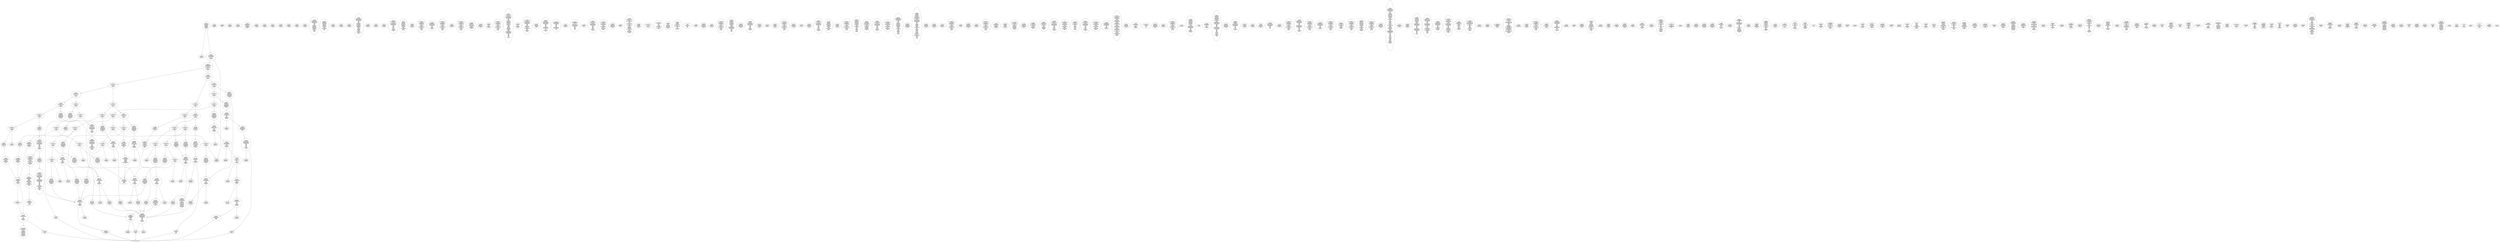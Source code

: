 /* Generated by GvGen v.1.0 (https://www.github.com/stricaud/gvgen) */

digraph G {
compound=true;
   node1 [label="[anywhere]"];
   node2 [label="# 0x0
PUSHX Data
PUSHX Data
MSTORE
CALLVALUE
ISZERO
PUSHX Data
JUMPI
"];
   node3 [label="# 0xc
PUSHX Data
REVERT
"];
   node4 [label="# 0x10
JUMPDEST
PUSHX LogicData
CALLDATASIZE
LT
PUSHX Data
JUMPI
"];
   node5 [label="# 0x1a
PUSHX Data
CALLDATALOAD
PUSHX BitData
SHR
PUSHX LogicData
GT
PUSHX Data
JUMPI
"];
   node6 [label="# 0x2b
PUSHX LogicData
GT
PUSHX Data
JUMPI
"];
   node7 [label="# 0x36
PUSHX LogicData
GT
PUSHX Data
JUMPI
"];
   node8 [label="# 0x41
PUSHX LogicData
EQ
PUSHX Data
JUMPI
"];
   node9 [label="# 0x4c
PUSHX LogicData
EQ
PUSHX Data
JUMPI
"];
   node10 [label="# 0x57
PUSHX LogicData
EQ
PUSHX Data
JUMPI
"];
   node11 [label="# 0x62
PUSHX LogicData
EQ
PUSHX Data
JUMPI
"];
   node12 [label="# 0x6d
PUSHX Data
REVERT
"];
   node13 [label="# 0x71
JUMPDEST
PUSHX LogicData
EQ
PUSHX Data
JUMPI
"];
   node14 [label="# 0x7d
PUSHX LogicData
EQ
PUSHX Data
JUMPI
"];
   node15 [label="# 0x88
PUSHX LogicData
EQ
PUSHX Data
JUMPI
"];
   node16 [label="# 0x93
PUSHX Data
REVERT
"];
   node17 [label="# 0x97
JUMPDEST
PUSHX LogicData
GT
PUSHX Data
JUMPI
"];
   node18 [label="# 0xa3
PUSHX LogicData
EQ
PUSHX Data
JUMPI
"];
   node19 [label="# 0xae
PUSHX LogicData
EQ
PUSHX Data
JUMPI
"];
   node20 [label="# 0xb9
PUSHX LogicData
EQ
PUSHX Data
JUMPI
"];
   node21 [label="# 0xc4
PUSHX LogicData
EQ
PUSHX Data
JUMPI
"];
   node22 [label="# 0xcf
PUSHX Data
REVERT
"];
   node23 [label="# 0xd3
JUMPDEST
PUSHX LogicData
EQ
PUSHX Data
JUMPI
"];
   node24 [label="# 0xdf
PUSHX LogicData
EQ
PUSHX Data
JUMPI
"];
   node25 [label="# 0xea
PUSHX LogicData
EQ
PUSHX Data
JUMPI
"];
   node26 [label="# 0xf5
PUSHX Data
REVERT
"];
   node27 [label="# 0xf9
JUMPDEST
PUSHX LogicData
GT
PUSHX Data
JUMPI
"];
   node28 [label="# 0x105
PUSHX LogicData
GT
PUSHX Data
JUMPI
"];
   node29 [label="# 0x110
PUSHX LogicData
EQ
PUSHX Data
JUMPI
"];
   node30 [label="# 0x11b
PUSHX LogicData
EQ
PUSHX Data
JUMPI
"];
   node31 [label="# 0x126
PUSHX LogicData
EQ
PUSHX Data
JUMPI
"];
   node32 [label="# 0x131
PUSHX LogicData
EQ
PUSHX Data
JUMPI
"];
   node33 [label="# 0x13c
PUSHX Data
REVERT
"];
   node34 [label="# 0x140
JUMPDEST
PUSHX LogicData
EQ
PUSHX Data
JUMPI
"];
   node35 [label="# 0x14c
PUSHX LogicData
EQ
PUSHX Data
JUMPI
"];
   node36 [label="# 0x157
PUSHX LogicData
EQ
PUSHX Data
JUMPI
"];
   node37 [label="# 0x162
PUSHX Data
REVERT
"];
   node38 [label="# 0x166
JUMPDEST
PUSHX LogicData
EQ
PUSHX Data
JUMPI
"];
   node39 [label="# 0x170
PUSHX LogicData
EQ
PUSHX Data
JUMPI
"];
   node40 [label="# 0x17b
PUSHX LogicData
EQ
PUSHX Data
JUMPI
"];
   node41 [label="# 0x186
PUSHX LogicData
EQ
PUSHX Data
JUMPI
"];
   node42 [label="# 0x191
PUSHX LogicData
EQ
PUSHX Data
JUMPI
"];
   node43 [label="# 0x19c
PUSHX LogicData
EQ
PUSHX Data
JUMPI
"];
   node44 [label="# 0x1a7
JUMPDEST
PUSHX Data
REVERT
"];
   node45 [label="# 0x1ac
JUMPDEST
PUSHX Data
PUSHX Data
CALLDATASIZE
PUSHX Data
PUSHX Data
JUMP
"];
   node46 [label="# 0x1ba
JUMPDEST
PUSHX Data
JUMP
"];
   node47 [label="# 0x1bf
JUMPDEST
STOP
"];
   node48 [label="# 0x1c1
JUMPDEST
PUSHX Data
PUSHX Data
CALLDATASIZE
PUSHX Data
PUSHX Data
JUMP
"];
   node49 [label="# 0x1cf
JUMPDEST
PUSHX Data
JUMP
"];
   node50 [label="# 0x1d4
JUMPDEST
PUSHX MemData
MLOAD
ISZERO
ISZERO
MSTORE
PUSHX ArithData
ADD
"];
   node51 [label="# 0x1e0
JUMPDEST
PUSHX MemData
MLOAD
SUB
RETURN
"];
   node52 [label="# 0x1e9
JUMPDEST
PUSHX Data
PUSHX Data
CALLDATASIZE
PUSHX Data
PUSHX Data
JUMP
"];
   node53 [label="# 0x1f7
JUMPDEST
PUSHX Data
JUMP
"];
   node54 [label="# 0x1fc
JUMPDEST
PUSHX Data
PUSHX Data
JUMP
"];
   node55 [label="# 0x204
JUMPDEST
PUSHX MemData
MLOAD
PUSHX Data
PUSHX Data
JUMP
"];
   node56 [label="# 0x211
JUMPDEST
PUSHX Data
PUSHX Data
CALLDATASIZE
PUSHX Data
PUSHX Data
JUMP
"];
   node57 [label="# 0x21f
JUMPDEST
PUSHX Data
JUMP
"];
   node58 [label="# 0x224
JUMPDEST
PUSHX MemData
MLOAD
PUSHX ArithData
PUSHX BitData
PUSHX BitData
SHL
SUB
AND
MSTORE
PUSHX ArithData
ADD
PUSHX Data
JUMP
"];
   node59 [label="# 0x23c
JUMPDEST
PUSHX Data
PUSHX Data
CALLDATASIZE
PUSHX Data
PUSHX Data
JUMP
"];
   node60 [label="# 0x24a
JUMPDEST
PUSHX Data
JUMP
"];
   node61 [label="# 0x24f
JUMPDEST
PUSHX Data
PUSHX Data
JUMP
"];
   node62 [label="# 0x257
JUMPDEST
PUSHX MemData
MLOAD
MSTORE
PUSHX ArithData
ADD
PUSHX Data
JUMP
"];
   node63 [label="# 0x265
JUMPDEST
PUSHX Data
PUSHX Data
CALLDATASIZE
PUSHX Data
PUSHX Data
JUMP
"];
   node64 [label="# 0x273
JUMPDEST
PUSHX Data
JUMP
"];
   node65 [label="# 0x278
JUMPDEST
PUSHX Data
PUSHX Data
CALLDATASIZE
PUSHX Data
PUSHX Data
JUMP
"];
   node66 [label="# 0x286
JUMPDEST
PUSHX Data
JUMP
"];
   node67 [label="# 0x28b
JUMPDEST
PUSHX Data
PUSHX Data
JUMP
"];
   node68 [label="# 0x2b2
JUMPDEST
PUSHX Data
PUSHX Data
CALLDATASIZE
PUSHX Data
PUSHX Data
JUMP
"];
   node69 [label="# 0x2c0
JUMPDEST
PUSHX Data
JUMP
"];
   node70 [label="# 0x2c5
JUMPDEST
PUSHX Data
PUSHX Data
CALLDATASIZE
PUSHX Data
PUSHX Data
JUMP
"];
   node71 [label="# 0x2d3
JUMPDEST
PUSHX Data
JUMP
"];
   node72 [label="# 0x2d8
JUMPDEST
PUSHX Data
PUSHX Data
CALLDATASIZE
PUSHX Data
PUSHX Data
JUMP
"];
   node73 [label="# 0x2e6
JUMPDEST
PUSHX Data
JUMP
"];
   node74 [label="# 0x2eb
JUMPDEST
PUSHX Data
PUSHX Data
CALLDATASIZE
PUSHX Data
PUSHX Data
JUMP
"];
   node75 [label="# 0x2f9
JUMPDEST
PUSHX ArithData
PUSHX BitData
PUSHX BitData
SHL
SUB
AND
PUSHX Data
MSTORE
PUSHX Data
PUSHX Data
MSTORE
PUSHX Data
SHA3
SLOAD
JUMP
"];
   node76 [label="# 0x314
JUMPDEST
PUSHX Data
PUSHX Data
JUMP
"];
   node77 [label="# 0x31c
JUMPDEST
PUSHX Data
PUSHX Data
JUMP
"];
   node78 [label="# 0x324
JUMPDEST
PUSHX Data
PUSHX Data
CALLDATASIZE
PUSHX Data
PUSHX Data
JUMP
"];
   node79 [label="# 0x332
JUMPDEST
PUSHX Data
PUSHX Data
MSTORE
PUSHX Data
MSTORE
PUSHX Data
SHA3
SLOAD
PUSHX BitData
AND
JUMP
"];
   node80 [label="# 0x347
JUMPDEST
PUSHX StorData
SLOAD
PUSHX ArithData
PUSHX BitData
PUSHX BitData
SHL
SUB
AND
PUSHX Data
JUMP
"];
   node81 [label="# 0x358
JUMPDEST
PUSHX Data
PUSHX Data
JUMP
"];
   node82 [label="# 0x360
JUMPDEST
PUSHX Data
PUSHX Data
CALLDATASIZE
PUSHX Data
PUSHX Data
JUMP
"];
   node83 [label="# 0x36e
JUMPDEST
PUSHX Data
JUMP
"];
   node84 [label="# 0x373
JUMPDEST
PUSHX Data
PUSHX Data
CALLDATASIZE
PUSHX Data
PUSHX Data
JUMP
"];
   node85 [label="# 0x381
JUMPDEST
PUSHX Data
JUMP
"];
   node86 [label="# 0x386
JUMPDEST
PUSHX StorData
SLOAD
PUSHX Data
PUSHX BitData
AND
JUMP
"];
   node87 [label="# 0x393
JUMPDEST
PUSHX Data
PUSHX Data
CALLDATASIZE
PUSHX Data
PUSHX Data
JUMP
"];
   node88 [label="# 0x3a1
JUMPDEST
PUSHX Data
JUMP
"];
   node89 [label="# 0x3a6
JUMPDEST
PUSHX Data
PUSHX Data
CALLDATASIZE
PUSHX Data
PUSHX Data
JUMP
"];
   node90 [label="# 0x3b4
JUMPDEST
PUSHX ArithData
PUSHX BitData
PUSHX BitData
SHL
SUB
AND
PUSHX Data
MSTORE
PUSHX Data
PUSHX Data
MSTORE
PUSHX Data
SHA3
AND
MSTORE
MSTORE
SHA3
SLOAD
PUSHX BitData
AND
JUMP
"];
   node91 [label="# 0x3e2
JUMPDEST
PUSHX Data
PUSHX Data
CALLDATASIZE
PUSHX Data
PUSHX Data
JUMP
"];
   node92 [label="# 0x3f0
JUMPDEST
PUSHX Data
JUMP
"];
   node93 [label="# 0x3f5
JUMPDEST
PUSHX Data
PUSHX Data
CALLDATASIZE
PUSHX Data
PUSHX Data
JUMP
"];
   node94 [label="# 0x403
JUMPDEST
PUSHX Data
JUMP
"];
   node95 [label="# 0x408
JUMPDEST
PUSHX Data
PUSHX Data
CALLDATASIZE
PUSHX Data
PUSHX Data
JUMP
"];
   node96 [label="# 0x416
JUMPDEST
PUSHX Data
JUMP
"];
   node97 [label="# 0x41b
JUMPDEST
PUSHX StorData
SLOAD
PUSHX ArithData
PUSHX BitData
PUSHX BitData
SHL
SUB
AND
CALLER
EQ
ISZERO
PUSHX Data
JUMPI
"];
   node98 [label="# 0x431
CALLER
PUSHX Data
MSTORE
PUSHX Data
PUSHX Data
MSTORE
PUSHX Data
SHA3
SLOAD
PUSHX BitData
AND
ISZERO
"];
   node99 [label="# 0x446
JUMPDEST
ISZERO
PUSHX Data
JUMPI
"];
   node100 [label="# 0x44c
PUSHX MemData
MLOAD
PUSHX BitData
PUSHX BitData
SHL
MSTORE
PUSHX ArithData
ADD
PUSHX MemData
MLOAD
SUB
REVERT
"];
   node101 [label="# 0x464
JUMPDEST
PUSHX ArithData
PUSHX BitData
PUSHX BitData
SHL
SUB
AND
PUSHX Data
JUMPI
"];
   node102 [label="# 0x473
PUSHX MemData
MLOAD
PUSHX BitData
PUSHX BitData
SHL
MSTORE
PUSHX ArithData
ADD
PUSHX MemData
MLOAD
SUB
REVERT
"];
   node103 [label="# 0x48a
JUMPDEST
PUSHX Data
JUMPI
"];
   node104 [label="# 0x490
PUSHX MemData
MLOAD
PUSHX BitData
PUSHX BitData
SHL
MSTORE
PUSHX ArithData
ADD
PUSHX MemData
MLOAD
SUB
REVERT
"];
   node105 [label="# 0x4a8
JUMPDEST
PUSHX Data
PUSHX Data
PUSHX StorData
SLOAD
PUSHX Data
PUSHX Data
JUMP
"];
   node106 [label="# 0x4d9
JUMPDEST
PUSHX Data
PUSHX Data
JUMP
"];
   node107 [label="# 0x4e3
JUMPDEST
GT
ISZERO
PUSHX Data
JUMPI
"];
   node108 [label="# 0x4ea
PUSHX MemData
MLOAD
PUSHX BitData
PUSHX BitData
SHL
MSTORE
PUSHX ArithData
ADD
PUSHX MemData
MLOAD
SUB
REVERT
"];
   node109 [label="# 0x502
JUMPDEST
PUSHX StorData
SLOAD
PUSHX ArithData
PUSHX BitData
PUSHX BitData
SHL
SUB
AND
PUSHX Data
MSTORE
PUSHX Data
PUSHX Data
MSTORE
PUSHX Data
SHA3
SLOAD
ADD
SSTORE
MSTORE
PUSHX Data
MSTORE
SHA3
SLOAD
PUSHX ArithData
PUSHX BitData
PUSHX BitData
SHL
SUB
NOT
AND
OR
SSTORE
"];
   node110 [label="# 0x545
JUMPDEST
LT
ISZERO
PUSHX Data
JUMPI
"];
   node111 [label="# 0x54e
PUSHX MemData
MLOAD
PUSHX ArithData
PUSHX BitData
PUSHX BitData
SHL
SUB
AND
PUSHX Data
PUSHX Data
LOGX
PUSHX ArithData
ADD
ADD
PUSHX Data
JUMP
"];
   node112 [label="# 0x591
JUMPDEST
PUSHX Data
SSTORE
JUMP
"];
   node113 [label="# 0x59a
JUMPDEST
PUSHX Data
PUSHX ArithData
PUSHX BitData
PUSHX BitData
SHL
SUB
NOT
AND
PUSHX BitData
PUSHX BitData
SHL
EQ
PUSHX Data
JUMPI
"];
   node114 [label="# 0x5b6
PUSHX ArithData
PUSHX BitData
PUSHX BitData
SHL
SUB
NOT
AND
PUSHX BitData
PUSHX BitData
SHL
EQ
"];
   node115 [label="# 0x5cb
JUMPDEST
PUSHX Data
JUMPI
"];
   node116 [label="# 0x5d1
PUSHX BitData
PUSHX BitData
SHL
PUSHX ArithData
PUSHX BitData
PUSHX BitData
SHL
SUB
NOT
AND
EQ
"];
   node117 [label="# 0x5e6
JUMPDEST
JUMP
"];
   node118 [label="# 0x5ec
JUMPDEST
PUSHX StorData
SLOAD
PUSHX ArithData
PUSHX BitData
PUSHX BitData
SHL
SUB
AND
CALLER
EQ
PUSHX Data
JUMPI
"];
   node119 [label="# 0x5ff
PUSHX MemData
MLOAD
PUSHX BitData
PUSHX BitData
SHL
MSTORE
PUSHX ArithData
ADD
PUSHX Data
PUSHX Data
JUMP
"];
   node120 [label="# 0x616
JUMPDEST
PUSHX MemData
MLOAD
SUB
REVERT
"];
   node121 [label="# 0x61f
JUMPDEST
PUSHX Data
PUSHX Data
PUSHX Data
JUMP
"];
   node122 [label="# 0x62b
JUMPDEST
JUMP
"];
   node123 [label="# 0x630
JUMPDEST
PUSHX StorData
SLOAD
PUSHX Data
PUSHX Data
JUMP
"];
   node124 [label="# 0x63d
JUMPDEST
PUSHX ArithData
ADD
PUSHX ArithData
DIV
MUL
PUSHX ArithData
ADD
PUSHX MemData
MLOAD
ADD
PUSHX Data
MSTORE
MSTORE
PUSHX ArithData
ADD
SLOAD
PUSHX Data
PUSHX Data
JUMP
"];
   node125 [label="# 0x669
JUMPDEST
ISZERO
PUSHX Data
JUMPI
"];
   node126 [label="# 0x670
PUSHX LogicData
LT
PUSHX Data
JUMPI
"];
   node127 [label="# 0x678
PUSHX ArithData
SLOAD
DIV
MUL
MSTORE
PUSHX ArithData
ADD
PUSHX Data
JUMP
"];
   node128 [label="# 0x68b
JUMPDEST
ADD
PUSHX Data
MSTORE
PUSHX Data
PUSHX Data
SHA3
"];
   node129 [label="# 0x699
JUMPDEST
SLOAD
MSTORE
PUSHX ArithData
ADD
PUSHX ArithData
ADD
GT
PUSHX Data
JUMPI
"];
   node130 [label="# 0x6ad
SUB
PUSHX BitData
AND
ADD
"];
   node131 [label="# 0x6b6
JUMPDEST
JUMP
"];
   node132 [label="# 0x6be
JUMPDEST
PUSHX Data
PUSHX Data
PUSHX Data
JUMP
"];
   node133 [label="# 0x6c9
JUMPDEST
PUSHX Data
JUMPI
"];
   node134 [label="# 0x6ce
PUSHX MemData
MLOAD
PUSHX BitData
PUSHX BitData
SHL
MSTORE
PUSHX ArithData
ADD
PUSHX MemData
MLOAD
SUB
REVERT
"];
   node135 [label="# 0x6e6
JUMPDEST
PUSHX Data
MSTORE
PUSHX Data
PUSHX Data
MSTORE
PUSHX Data
SHA3
SLOAD
PUSHX ArithData
PUSHX BitData
PUSHX BitData
SHL
SUB
AND
JUMP
"];
   node136 [label="# 0x702
JUMPDEST
PUSHX Data
PUSHX Data
PUSHX Data
JUMP
"];
   node137 [label="# 0x70d
JUMPDEST
CALLER
PUSHX ArithData
PUSHX BitData
PUSHX BitData
SHL
SUB
AND
EQ
ISZERO
PUSHX Data
JUMPI
"];
   node138 [label="# 0x723
PUSHX Data
CALLER
PUSHX Data
JUMP
"];
   node139 [label="# 0x72d
JUMPDEST
ISZERO
"];
   node140 [label="# 0x72f
JUMPDEST
ISZERO
PUSHX Data
JUMPI
"];
   node141 [label="# 0x735
PUSHX MemData
MLOAD
PUSHX BitData
PUSHX BitData
SHL
MSTORE
PUSHX ArithData
ADD
PUSHX MemData
MLOAD
SUB
REVERT
"];
   node142 [label="# 0x74d
JUMPDEST
PUSHX Data
PUSHX Data
JUMP
"];
   node143 [label="# 0x758
JUMPDEST
PUSHX Data
PUSHX Data
PUSHX StorData
SLOAD
PUSHX Data
PUSHX Data
JUMP
"];
   node144 [label="# 0x769
JUMPDEST
JUMP
"];
   node145 [label="# 0x76e
JUMPDEST
PUSHX Data
PUSHX Data
JUMP
"];
   node146 [label="# 0x779
JUMPDEST
PUSHX StorData
SLOAD
PUSHX ArithData
PUSHX BitData
PUSHX BitData
SHL
SUB
AND
CALLER
EQ
ISZERO
PUSHX Data
JUMPI
"];
   node147 [label="# 0x78f
CALLER
PUSHX Data
MSTORE
PUSHX Data
PUSHX Data
MSTORE
PUSHX Data
SHA3
SLOAD
PUSHX BitData
AND
ISZERO
"];
   node148 [label="# 0x7a4
JUMPDEST
ISZERO
PUSHX Data
JUMPI
"];
   node149 [label="# 0x7aa
PUSHX MemData
MLOAD
PUSHX BitData
PUSHX BitData
SHL
MSTORE
PUSHX ArithData
ADD
PUSHX MemData
MLOAD
SUB
REVERT
"];
   node150 [label="# 0x7c2
JUMPDEST
PUSHX Data
MSTORE
PUSHX Data
PUSHX Data
MSTORE
PUSHX Data
SHA3
SLOAD
PUSHX BitData
NOT
AND
ISZERO
ISZERO
OR
SSTORE
JUMP
"];
   node151 [label="# 0x7e2
JUMPDEST
PUSHX Data
PUSHX MemData
MLOAD
PUSHX ArithData
ADD
PUSHX Data
MSTORE
PUSHX Data
MSTORE
PUSHX Data
JUMP
"];
   node152 [label="# 0x7fd
JUMPDEST
PUSHX StorData
SLOAD
PUSHX ArithData
PUSHX BitData
PUSHX BitData
SHL
SUB
AND
CALLER
EQ
PUSHX Data
JUMPI
"];
   node153 [label="# 0x810
PUSHX MemData
MLOAD
PUSHX BitData
PUSHX BitData
SHL
MSTORE
PUSHX ArithData
ADD
PUSHX Data
PUSHX Data
JUMP
"];
   node154 [label="# 0x827
JUMPDEST
PUSHX ArithData
PUSHX BitData
PUSHX BitData
SHL
SUB
AND
PUSHX Data
MSTORE
PUSHX Data
PUSHX Data
MSTORE
PUSHX Data
SHA3
SLOAD
PUSHX BitData
NOT
AND
ISZERO
ISZERO
OR
SSTORE
JUMP
"];
   node155 [label="# 0x852
JUMPDEST
PUSHX Data
PUSHX Data
PUSHX Data
JUMP
"];
   node156 [label="# 0x85d
JUMPDEST
PUSHX StorData
SLOAD
PUSHX ArithData
PUSHX BitData
PUSHX BitData
SHL
SUB
AND
CALLER
EQ
PUSHX Data
JUMPI
"];
   node157 [label="# 0x870
PUSHX MemData
MLOAD
PUSHX BitData
PUSHX BitData
SHL
MSTORE
PUSHX ArithData
ADD
PUSHX Data
PUSHX Data
JUMP
"];
   node158 [label="# 0x887
JUMPDEST
PUSHX Data
PUSHX Data
PUSHX Data
JUMP
"];
   node159 [label="# 0x891
JUMPDEST
JUMP
"];
   node160 [label="# 0x893
JUMPDEST
PUSHX StorData
SLOAD
PUSHX Data
PUSHX Data
JUMP
"];
   node161 [label="# 0x8a0
JUMPDEST
PUSHX StorData
SLOAD
PUSHX Data
PUSHX Data
JUMP
"];
   node162 [label="# 0x8ad
JUMPDEST
CALLER
PUSHX Data
MSTORE
PUSHX Data
PUSHX ArithData
MSTORE
PUSHX MemData
SHA3
PUSHX ArithData
PUSHX BitData
PUSHX BitData
SHL
SUB
AND
MSTORE
MSTORE
SHA3
SLOAD
PUSHX BitData
NOT
AND
ISZERO
ISZERO
OR
SSTORE
MLOAD
MSTORE
PUSHX Data
ADD
PUSHX MemData
MLOAD
SUB
LOGX
JUMP
"];
   node163 [label="# 0x919
JUMPDEST
PUSHX Data
PUSHX Data
JUMP
"];
   node164 [label="# 0x924
JUMPDEST
PUSHX Data
PUSHX Data
JUMP
"];
   node165 [label="# 0x930
JUMPDEST
PUSHX Data
JUMPI
"];
   node166 [label="# 0x935
PUSHX MemData
MLOAD
PUSHX BitData
PUSHX BitData
SHL
MSTORE
PUSHX ArithData
ADD
PUSHX MemData
MLOAD
SUB
REVERT
"];
   node167 [label="# 0x94d
JUMPDEST
JUMP
"];
   node168 [label="# 0x953
JUMPDEST
PUSHX Data
PUSHX Data
PUSHX Data
JUMP
"];
   node169 [label="# 0x95e
JUMPDEST
PUSHX Data
JUMPI
"];
   node170 [label="# 0x963
PUSHX MemData
MLOAD
PUSHX BitData
PUSHX BitData
SHL
MSTORE
PUSHX ArithData
ADD
PUSHX MemData
MLOAD
SUB
REVERT
"];
   node171 [label="# 0x97b
JUMPDEST
PUSHX StorData
SLOAD
PUSHX Data
PUSHX Data
JUMP
"];
   node172 [label="# 0x988
JUMPDEST
ISZERO
ISZERO
PUSHX Data
JUMPI
"];
   node173 [label="# 0x991
PUSHX MemData
MLOAD
PUSHX ArithData
ADD
PUSHX Data
MSTORE
PUSHX Data
MSTORE
PUSHX Data
JUMP
"];
   node174 [label="# 0x9a5
JUMPDEST
PUSHX Data
PUSHX Data
PUSHX Data
JUMP
"];
   node175 [label="# 0x9b0
JUMPDEST
PUSHX MemData
MLOAD
PUSHX ArithData
ADD
PUSHX Data
PUSHX Data
JUMP
"];
   node176 [label="# 0x9c1
JUMPDEST
PUSHX MemData
MLOAD
PUSHX ArithData
SUB
SUB
MSTORE
PUSHX Data
MSTORE
JUMP
"];
   node177 [label="# 0x9d6
JUMPDEST
PUSHX StorData
SLOAD
PUSHX ArithData
PUSHX BitData
PUSHX BitData
SHL
SUB
AND
CALLER
EQ
PUSHX Data
JUMPI
"];
   node178 [label="# 0x9e9
PUSHX MemData
MLOAD
PUSHX BitData
PUSHX BitData
SHL
MSTORE
PUSHX ArithData
ADD
PUSHX Data
PUSHX Data
JUMP
"];
   node179 [label="# 0xa00
JUMPDEST
PUSHX StorData
SLOAD
PUSHX BitData
NOT
AND
ISZERO
ISZERO
OR
SSTORE
JUMP
"];
   node180 [label="# 0xa13
JUMPDEST
PUSHX StorData
SLOAD
PUSHX ArithData
PUSHX BitData
PUSHX BitData
SHL
SUB
AND
CALLER
EQ
PUSHX Data
JUMPI
"];
   node181 [label="# 0xa26
PUSHX MemData
MLOAD
PUSHX BitData
PUSHX BitData
SHL
MSTORE
PUSHX ArithData
ADD
PUSHX Data
PUSHX Data
JUMP
"];
   node182 [label="# 0xa3d
JUMPDEST
PUSHX ArithData
PUSHX BitData
PUSHX BitData
SHL
SUB
AND
PUSHX Data
JUMPI
"];
   node183 [label="# 0xa4c
PUSHX MemData
MLOAD
PUSHX BitData
PUSHX BitData
SHL
MSTORE
PUSHX Data
PUSHX ArithData
ADD
MSTORE
PUSHX Data
PUSHX ArithData
ADD
MSTORE
PUSHX Data
PUSHX ArithData
ADD
MSTORE
PUSHX BitData
PUSHX BitData
SHL
PUSHX ArithData
ADD
MSTORE
PUSHX ArithData
ADD
PUSHX Data
JUMP
"];
   node184 [label="# 0xaa2
JUMPDEST
PUSHX Data
PUSHX Data
JUMP
"];
   node185 [label="# 0xaab
JUMPDEST
JUMP
"];
   node186 [label="# 0xaae
JUMPDEST
PUSHX LogicData
GT
ISZERO
PUSHX Data
JUMPI
"];
   node187 [label="# 0xaba
PUSHX StorData
SLOAD
GT
JUMP
"];
   node188 [label="# 0xac2
JUMPDEST
PUSHX Data
PUSHX Data
PUSHX Data
JUMP
"];
   node189 [label="# 0xacd
JUMPDEST
PUSHX Data
JUMPI
"];
   node190 [label="# 0xad2
PUSHX MemData
MLOAD
PUSHX BitData
PUSHX BitData
SHL
MSTORE
PUSHX ArithData
ADD
PUSHX MemData
MLOAD
SUB
REVERT
"];
   node191 [label="# 0xaea
JUMPDEST
"];
   node192 [label="# 0xaec
JUMPDEST
PUSHX Data
MSTORE
PUSHX Data
PUSHX Data
MSTORE
PUSHX Data
SHA3
SLOAD
PUSHX ArithData
PUSHX BitData
PUSHX BitData
SHL
SUB
AND
ISZERO
PUSHX Data
JUMPI
"];
   node193 [label="# 0xb0d
JUMP
"];
   node194 [label="# 0xb12
JUMPDEST
PUSHX BitData
NOT
ADD
PUSHX Data
JUMP
"];
   node195 [label="# 0xb1b
JUMPDEST
PUSHX Data
MSTORE
PUSHX Data
PUSHX Data
MSTORE
PUSHX MemData
SHA3
SLOAD
PUSHX ArithData
PUSHX BitData
PUSHX BitData
SHL
SUB
NOT
AND
PUSHX ArithData
PUSHX BitData
PUSHX BitData
SHL
SUB
AND
OR
SSTORE
MLOAD
AND
PUSHX Data
LOGX
JUMP
"];
   node196 [label="# 0xb77
JUMPDEST
PUSHX Data
PUSHX Data
PUSHX Data
JUMP
"];
   node197 [label="# 0xb82
JUMPDEST
PUSHX Data
CALLER
PUSHX ArithData
PUSHX BitData
PUSHX BitData
SHL
SUB
AND
EQ
PUSHX Data
JUMPI
"];
   node198 [label="# 0xb98
PUSHX Data
CALLER
PUSHX Data
JUMP
"];
   node199 [label="# 0xba2
JUMPDEST
PUSHX Data
JUMPI
"];
   node200 [label="# 0xba8
CALLER
PUSHX Data
PUSHX Data
JUMP
"];
   node201 [label="# 0xbb2
JUMPDEST
PUSHX ArithData
PUSHX BitData
PUSHX BitData
SHL
SUB
AND
EQ
"];
   node202 [label="# 0xbbd
JUMPDEST
PUSHX Data
JUMPI
"];
   node203 [label="# 0xbc5
PUSHX MemData
MLOAD
PUSHX BitData
PUSHX BitData
SHL
MSTORE
PUSHX ArithData
ADD
PUSHX MemData
MLOAD
SUB
REVERT
"];
   node204 [label="# 0xbdd
JUMPDEST
PUSHX ArithData
PUSHX BitData
PUSHX BitData
SHL
SUB
AND
PUSHX ArithData
PUSHX BitData
PUSHX BitData
SHL
SUB
AND
EQ
PUSHX Data
JUMPI
"];
   node205 [label="# 0xbf7
PUSHX MemData
MLOAD
PUSHX BitData
PUSHX BitData
SHL
MSTORE
PUSHX ArithData
ADD
PUSHX MemData
MLOAD
SUB
REVERT
"];
   node206 [label="# 0xc0e
JUMPDEST
PUSHX ArithData
PUSHX BitData
PUSHX BitData
SHL
SUB
AND
PUSHX Data
JUMPI
"];
   node207 [label="# 0xc1d
PUSHX MemData
MLOAD
PUSHX BitData
PUSHX BitData
SHL
MSTORE
PUSHX ArithData
ADD
PUSHX MemData
MLOAD
SUB
REVERT
"];
   node208 [label="# 0xc35
JUMPDEST
PUSHX StorData
SLOAD
PUSHX BitData
AND
ISZERO
PUSHX Data
JUMPI
"];
   node209 [label="# 0xc41
PUSHX MemData
MLOAD
PUSHX BitData
PUSHX BitData
SHL
MSTORE
PUSHX ArithData
ADD
PUSHX MemData
MLOAD
SUB
REVERT
"];
   node210 [label="# 0xc59
JUMPDEST
PUSHX Data
MSTORE
PUSHX Data
PUSHX Data
MSTORE
PUSHX Data
SHA3
SLOAD
PUSHX BitData
AND
ISZERO
PUSHX Data
JUMPI
"];
   node211 [label="# 0xc71
PUSHX MemData
MLOAD
PUSHX BitData
PUSHX BitData
SHL
MSTORE
PUSHX ArithData
ADD
PUSHX MemData
MLOAD
SUB
REVERT
"];
   node212 [label="# 0xc89
JUMPDEST
PUSHX Data
PUSHX Data
PUSHX Data
JUMP
"];
   node213 [label="# 0xc95
JUMPDEST
PUSHX ArithData
PUSHX BitData
PUSHX BitData
SHL
SUB
AND
PUSHX Data
MSTORE
PUSHX Data
PUSHX Data
MSTORE
PUSHX Data
SHA3
SLOAD
PUSHX BitData
NOT
ADD
SSTORE
AND
MSTORE
SHA3
SLOAD
PUSHX ArithData
ADD
SSTORE
MSTORE
PUSHX Data
MSTORE
SHA3
SLOAD
PUSHX ArithData
PUSHX BitData
PUSHX BitData
SHL
SUB
NOT
AND
OR
SSTORE
ADD
MSTORE
SHA3
SLOAD
AND
ISZERO
ISZERO
PUSHX Data
JUMPI
"];
   node214 [label="# 0xcfc
PUSHX Data
PUSHX Data
JUMP
"];
   node215 [label="# 0xd05
JUMPDEST
ISZERO
PUSHX Data
JUMPI
"];
   node216 [label="# 0xd0b
PUSHX Data
MSTORE
PUSHX Data
PUSHX Data
MSTORE
PUSHX Data
SHA3
SLOAD
PUSHX ArithData
PUSHX BitData
PUSHX BitData
SHL
SUB
NOT
AND
PUSHX ArithData
PUSHX BitData
PUSHX BitData
SHL
SUB
AND
OR
SSTORE
"];
   node217 [label="# 0xd32
JUMPDEST
PUSHX ArithData
PUSHX BitData
PUSHX BitData
SHL
SUB
AND
PUSHX ArithData
PUSHX BitData
PUSHX BitData
SHL
SUB
AND
PUSHX Data
PUSHX MemData
MLOAD
PUSHX MemData
MLOAD
SUB
LOGX
JUMP
"];
   node218 [label="# 0xd7b
JUMPDEST
PUSHX StorData
SLOAD
PUSHX ArithData
PUSHX BitData
PUSHX BitData
SHL
SUB
AND
PUSHX ArithData
PUSHX BitData
PUSHX BitData
SHL
SUB
NOT
AND
OR
SSTORE
PUSHX MemData
MLOAD
AND
PUSHX Data
LOGX
JUMP
"];
   node219 [label="# 0xdcb
JUMPDEST
PUSHX Data
PUSHX ArithData
PUSHX BitData
PUSHX BitData
SHL
SUB
AND
EXTCODESIZE
ISZERO
PUSHX Data
JUMPI
"];
   node220 [label="# 0xdde
PUSHX MemData
MLOAD
PUSHX BitData
PUSHX BitData
SHL
MSTORE
PUSHX ArithData
PUSHX BitData
PUSHX BitData
SHL
SUB
AND
PUSHX Data
PUSHX Data
CALLER
PUSHX ArithData
ADD
PUSHX Data
JUMP
"];
   node221 [label="# 0xe0f
JUMPDEST
PUSHX Data
PUSHX MemData
MLOAD
SUB
PUSHX Data
GAS
CALL
ISZERO
PUSHX Data
JUMPI
"];
   node222 [label="# 0xe28
PUSHX MemData
MLOAD
PUSHX ArithData
RETURNDATASIZE
ADD
PUSHX BitData
NOT
AND
ADD
MSTORE
PUSHX Data
ADD
PUSHX Data
JUMP
"];
   node223 [label="# 0xe47
JUMPDEST
PUSHX Data
"];
   node224 [label="# 0xe4a
JUMPDEST
PUSHX Data
JUMPI
"];
   node225 [label="# 0xe4f
RETURNDATASIZE
ISZERO
PUSHX Data
JUMPI
"];
   node226 [label="# 0xe57
PUSHX MemData
MLOAD
PUSHX BitData
NOT
PUSHX ArithData
RETURNDATASIZE
ADD
AND
ADD
PUSHX Data
MSTORE
RETURNDATASIZE
MSTORE
RETURNDATASIZE
PUSHX Data
PUSHX ArithData
ADD
RETURNDATACOPY
PUSHX Data
JUMP
"];
   node227 [label="# 0xe78
JUMPDEST
PUSHX Data
"];
   node228 [label="# 0xe7d
JUMPDEST
MLOAD
PUSHX Data
JUMPI
"];
   node229 [label="# 0xe85
PUSHX MemData
MLOAD
PUSHX BitData
PUSHX BitData
SHL
MSTORE
PUSHX ArithData
ADD
PUSHX MemData
MLOAD
SUB
REVERT
"];
   node230 [label="# 0xe9d
JUMPDEST
MLOAD
PUSHX ArithData
ADD
REVERT
"];
   node231 [label="# 0xea5
JUMPDEST
PUSHX ArithData
PUSHX BitData
PUSHX BitData
SHL
SUB
NOT
AND
PUSHX BitData
PUSHX BitData
SHL
EQ
PUSHX Data
JUMP
"];
   node232 [label="# 0xebf
JUMPDEST
PUSHX Data
"];
   node233 [label="# 0xec3
JUMPDEST
JUMP
"];
   node234 [label="# 0xecb
JUMPDEST
PUSHX Data
PUSHX Data
JUMPI
"];
   node235 [label="# 0xed3
PUSHX Data
MLOAD
ADD
MSTORE
PUSHX Data
MSTORE
PUSHX BitData
PUSHX BitData
SHL
PUSHX ArithData
ADD
MSTORE
JUMP
"];
   node236 [label="# 0xeef
JUMPDEST
PUSHX Data
"];
   node237 [label="# 0xef3
JUMPDEST
ISZERO
PUSHX Data
JUMPI
"];
   node238 [label="# 0xefa
PUSHX Data
PUSHX Data
JUMP
"];
   node239 [label="# 0xf03
JUMPDEST
PUSHX Data
PUSHX Data
PUSHX Data
JUMP
"];
   node240 [label="# 0xf12
JUMPDEST
PUSHX Data
JUMP
"];
   node241 [label="# 0xf19
JUMPDEST
PUSHX Data
PUSHX LogicData
GT
ISZERO
PUSHX Data
JUMPI
"];
   node242 [label="# 0xf2d
PUSHX Data
PUSHX Data
JUMP
"];
   node243 [label="# 0xf34
JUMPDEST
PUSHX MemData
MLOAD
MSTORE
PUSHX ArithData
ADD
PUSHX BitData
NOT
AND
PUSHX ArithData
ADD
ADD
PUSHX Data
MSTORE
ISZERO
PUSHX Data
JUMPI
"];
   node244 [label="# 0xf52
PUSHX ArithData
ADD
CALLDATASIZE
CALLDATACOPY
ADD
"];
   node245 [label="# 0xf5e
JUMPDEST
"];
   node246 [label="# 0xf62
JUMPDEST
ISZERO
PUSHX Data
JUMPI
"];
   node247 [label="# 0xf69
PUSHX Data
PUSHX Data
PUSHX Data
JUMP
"];
   node248 [label="# 0xf73
JUMPDEST
PUSHX Data
PUSHX Data
PUSHX Data
JUMP
"];
   node249 [label="# 0xf80
JUMPDEST
PUSHX Data
PUSHX Data
PUSHX Data
JUMP
"];
   node250 [label="# 0xf8b
JUMPDEST
PUSHX BitData
SHL
MLOAD
LT
PUSHX Data
JUMPI
"];
   node251 [label="# 0xf99
PUSHX Data
PUSHX Data
JUMP
"];
   node252 [label="# 0xfa0
JUMPDEST
PUSHX ArithData
ADD
ADD
PUSHX ArithData
PUSHX BitData
PUSHX BitData
SHL
SUB
NOT
AND
PUSHX BitData
BYTE
MSTORE8
PUSHX Data
PUSHX Data
PUSHX Data
JUMP
"];
   node253 [label="# 0xfc2
JUMPDEST
PUSHX Data
JUMP
"];
   node254 [label="# 0xfc9
JUMPDEST
SLOAD
PUSHX Data
PUSHX Data
JUMP
"];
   node255 [label="# 0xfd5
JUMPDEST
PUSHX Data
MSTORE
PUSHX Data
PUSHX Data
SHA3
PUSHX ArithData
ADD
PUSHX Data
DIV
ADD
PUSHX Data
JUMPI
"];
   node256 [label="# 0xfef
PUSHX Data
SSTORE
PUSHX Data
JUMP
"];
   node257 [label="# 0xff7
JUMPDEST
PUSHX LogicData
LT
PUSHX Data
JUMPI
"];
   node258 [label="# 0x1000
ADD
PUSHX BitData
NOT
CALLDATALOAD
AND
OR
SSTORE
PUSHX Data
JUMP
"];
   node259 [label="# 0x1010
JUMPDEST
ADD
PUSHX ArithData
ADD
SSTORE
ISZERO
PUSHX Data
JUMPI
"];
   node260 [label="# 0x101f
ADD
"];
   node261 [label="# 0x1022
JUMPDEST
GT
ISZERO
PUSHX Data
JUMPI
"];
   node262 [label="# 0x102b
CALLDATALOAD
SSTORE
PUSHX ArithData
ADD
PUSHX ArithData
ADD
PUSHX Data
JUMP
"];
   node263 [label="# 0x103d
JUMPDEST
PUSHX Data
PUSHX Data
JUMP
"];
   node264 [label="# 0x1049
JUMPDEST
JUMP
"];
   node265 [label="# 0x104d
JUMPDEST
"];
   node266 [label="# 0x104e
JUMPDEST
GT
ISZERO
PUSHX Data
JUMPI
"];
   node267 [label="# 0x1057
PUSHX Data
SSTORE
PUSHX ArithData
ADD
PUSHX Data
JUMP
"];
   node268 [label="# 0x1062
JUMPDEST
CALLDATALOAD
PUSHX ArithData
PUSHX BitData
PUSHX BitData
SHL
SUB
AND
EQ
PUSHX Data
JUMPI
"];
   node269 [label="# 0x1075
PUSHX Data
REVERT
"];
   node270 [label="# 0x1079
JUMPDEST
JUMP
"];
   node271 [label="# 0x107e
JUMPDEST
PUSHX Data
PUSHX LogicData
SUB
SLT
ISZERO
PUSHX Data
JUMPI
"];
   node272 [label="# 0x108d
PUSHX Data
REVERT
"];
   node273 [label="# 0x1091
JUMPDEST
PUSHX Data
PUSHX Data
JUMP
"];
   node274 [label="# 0x109a
JUMPDEST
PUSHX ArithData
ADD
CALLDATALOAD
JUMP
"];
   node275 [label="# 0x10a8
JUMPDEST
PUSHX ArithData
PUSHX BitData
PUSHX BitData
SHL
SUB
NOT
AND
EQ
PUSHX Data
JUMPI
"];
   node276 [label="# 0x10ba
PUSHX Data
REVERT
"];
   node277 [label="# 0x10be
JUMPDEST
PUSHX Data
PUSHX LogicData
SUB
SLT
ISZERO
PUSHX Data
JUMPI
"];
   node278 [label="# 0x10cc
PUSHX Data
REVERT
"];
   node279 [label="# 0x10d0
JUMPDEST
CALLDATALOAD
PUSHX Data
PUSHX Data
JUMP
"];
   node280 [label="# 0x10db
JUMPDEST
JUMP
"];
   node281 [label="# 0x10e2
JUMPDEST
PUSHX Data
PUSHX LogicData
SUB
SLT
ISZERO
PUSHX Data
JUMPI
"];
   node282 [label="# 0x10f1
PUSHX Data
REVERT
"];
   node283 [label="# 0x10f5
JUMPDEST
CALLDATALOAD
PUSHX LogicData
GT
ISZERO
PUSHX Data
JUMPI
"];
   node284 [label="# 0x1109
PUSHX Data
REVERT
"];
   node285 [label="# 0x110d
JUMPDEST
ADD
PUSHX ArithData
ADD
SLT
PUSHX Data
JUMPI
"];
   node286 [label="# 0x111d
PUSHX Data
REVERT
"];
   node287 [label="# 0x1121
JUMPDEST
CALLDATALOAD
GT
ISZERO
PUSHX Data
JUMPI
"];
   node288 [label="# 0x112c
PUSHX Data
REVERT
"];
   node289 [label="# 0x1130
JUMPDEST
PUSHX ArithData
ADD
ADD
GT
ISZERO
PUSHX Data
JUMPI
"];
   node290 [label="# 0x113e
PUSHX Data
REVERT
"];
   node291 [label="# 0x1142
JUMPDEST
PUSHX ArithData
ADD
JUMP
"];
   node292 [label="# 0x1154
JUMPDEST
PUSHX Data
"];
   node293 [label="# 0x1157
JUMPDEST
LT
ISZERO
PUSHX Data
JUMPI
"];
   node294 [label="# 0x1160
ADD
MLOAD
ADD
MSTORE
PUSHX ArithData
ADD
PUSHX Data
JUMP
"];
   node295 [label="# 0x116f
JUMPDEST
GT
ISZERO
PUSHX Data
JUMPI
"];
   node296 [label="# 0x1178
PUSHX Data
ADD
MSTORE
JUMP
"];
   node297 [label="# 0x1180
JUMPDEST
PUSHX Data
MLOAD
MSTORE
PUSHX Data
PUSHX ArithData
ADD
PUSHX ArithData
ADD
PUSHX Data
JUMP
"];
   node298 [label="# 0x1198
JUMPDEST
PUSHX ArithData
ADD
PUSHX BitData
NOT
AND
ADD
PUSHX ArithData
ADD
JUMP
"];
   node299 [label="# 0x11ac
JUMPDEST
PUSHX Data
MSTORE
PUSHX Data
PUSHX Data
PUSHX ArithData
ADD
PUSHX Data
JUMP
"];
   node300 [label="# 0x11bf
JUMPDEST
PUSHX Data
PUSHX LogicData
SUB
SLT
ISZERO
PUSHX Data
JUMPI
"];
   node301 [label="# 0x11cd
PUSHX Data
REVERT
"];
   node302 [label="# 0x11d1
JUMPDEST
CALLDATALOAD
JUMP
"];
   node303 [label="# 0x11d8
JUMPDEST
PUSHX Data
PUSHX Data
PUSHX LogicData
SUB
SLT
ISZERO
PUSHX Data
JUMPI
"];
   node304 [label="# 0x11e9
PUSHX Data
REVERT
"];
   node305 [label="# 0x11ed
JUMPDEST
PUSHX Data
PUSHX Data
JUMP
"];
   node306 [label="# 0x11f6
JUMPDEST
PUSHX Data
PUSHX ArithData
ADD
PUSHX Data
JUMP
"];
   node307 [label="# 0x1204
JUMPDEST
PUSHX ArithData
ADD
CALLDATALOAD
JUMP
"];
   node308 [label="# 0x1214
JUMPDEST
CALLDATALOAD
ISZERO
ISZERO
EQ
PUSHX Data
JUMPI
"];
   node309 [label="# 0x1220
PUSHX Data
REVERT
"];
   node310 [label="# 0x1224
JUMPDEST
PUSHX Data
PUSHX LogicData
SUB
SLT
ISZERO
PUSHX Data
JUMPI
"];
   node311 [label="# 0x1233
PUSHX Data
REVERT
"];
   node312 [label="# 0x1237
JUMPDEST
CALLDATALOAD
PUSHX Data
PUSHX ArithData
ADD
PUSHX Data
JUMP
"];
   node313 [label="# 0x1247
JUMPDEST
JUMP
"];
   node314 [label="# 0x1250
JUMPDEST
PUSHX Data
PUSHX LogicData
SUB
SLT
ISZERO
PUSHX Data
JUMPI
"];
   node315 [label="# 0x125f
PUSHX Data
REVERT
"];
   node316 [label="# 0x1263
JUMPDEST
PUSHX Data
PUSHX Data
JUMP
"];
   node317 [label="# 0x126c
JUMPDEST
PUSHX Data
PUSHX ArithData
ADD
PUSHX Data
JUMP
"];
   node318 [label="# 0x127a
JUMPDEST
PUSHX Data
PUSHX LogicData
SUB
SLT
ISZERO
PUSHX Data
JUMPI
"];
   node319 [label="# 0x1288
PUSHX Data
REVERT
"];
   node320 [label="# 0x128c
JUMPDEST
PUSHX Data
PUSHX Data
JUMP
"];
   node321 [label="# 0x1295
JUMPDEST
PUSHX BitData
PUSHX BitData
SHL
PUSHX Data
MSTORE
PUSHX Data
PUSHX Data
MSTORE
PUSHX Data
PUSHX Data
REVERT
"];
   node322 [label="# 0x12ab
JUMPDEST
PUSHX Data
PUSHX Data
PUSHX LogicData
SUB
SLT
ISZERO
PUSHX Data
JUMPI
"];
   node323 [label="# 0x12bd
PUSHX Data
REVERT
"];
   node324 [label="# 0x12c1
JUMPDEST
PUSHX Data
PUSHX Data
JUMP
"];
   node325 [label="# 0x12ca
JUMPDEST
PUSHX Data
PUSHX ArithData
ADD
PUSHX Data
JUMP
"];
   node326 [label="# 0x12d8
JUMPDEST
PUSHX ArithData
ADD
CALLDATALOAD
PUSHX ArithData
ADD
CALLDATALOAD
PUSHX LogicData
GT
ISZERO
PUSHX Data
JUMPI
"];
   node327 [label="# 0x12f8
PUSHX Data
REVERT
"];
   node328 [label="# 0x12fc
JUMPDEST
ADD
PUSHX ArithData
ADD
SLT
PUSHX Data
JUMPI
"];
   node329 [label="# 0x130c
PUSHX Data
REVERT
"];
   node330 [label="# 0x1310
JUMPDEST
CALLDATALOAD
GT
ISZERO
PUSHX Data
JUMPI
"];
   node331 [label="# 0x131b
PUSHX Data
PUSHX Data
JUMP
"];
   node332 [label="# 0x1322
JUMPDEST
PUSHX MemData
MLOAD
PUSHX ArithData
ADD
PUSHX BitData
NOT
AND
PUSHX ArithData
ADD
AND
ADD
GT
LT
OR
ISZERO
PUSHX Data
JUMPI
"];
   node333 [label="# 0x1343
PUSHX Data
PUSHX Data
JUMP
"];
   node334 [label="# 0x134a
JUMPDEST
PUSHX Data
MSTORE
MSTORE
PUSHX ArithData
ADD
ADD
GT
ISZERO
PUSHX Data
JUMPI
"];
   node335 [label="# 0x135f
PUSHX Data
REVERT
"];
   node336 [label="# 0x1363
JUMPDEST
PUSHX ArithData
ADD
PUSHX ArithData
ADD
CALLDATACOPY
PUSHX Data
PUSHX ArithData
ADD
ADD
MSTORE
JUMP
"];
   node337 [label="# 0x1387
JUMPDEST
PUSHX Data
PUSHX LogicData
SUB
SLT
ISZERO
PUSHX Data
JUMPI
"];
   node338 [label="# 0x1396
PUSHX Data
REVERT
"];
   node339 [label="# 0x139a
JUMPDEST
PUSHX Data
PUSHX Data
JUMP
"];
   node340 [label="# 0x13a3
JUMPDEST
PUSHX Data
PUSHX ArithData
ADD
PUSHX Data
JUMP
"];
   node341 [label="# 0x13b1
JUMPDEST
PUSHX Data
PUSHX LogicData
SUB
SLT
ISZERO
PUSHX Data
JUMPI
"];
   node342 [label="# 0x13bf
PUSHX Data
REVERT
"];
   node343 [label="# 0x13c3
JUMPDEST
PUSHX Data
PUSHX Data
JUMP
"];
   node344 [label="# 0x13cc
JUMPDEST
PUSHX BitData
PUSHX BitData
SHL
PUSHX Data
MSTORE
PUSHX Data
PUSHX Data
MSTORE
PUSHX Data
PUSHX Data
REVERT
"];
   node345 [label="# 0x13e2
JUMPDEST
PUSHX Data
LT
ISZERO
PUSHX Data
JUMPI
"];
   node346 [label="# 0x13ed
PUSHX Data
PUSHX Data
JUMP
"];
   node347 [label="# 0x13f4
JUMPDEST
SUB
JUMP
"];
   node348 [label="# 0x13f9
JUMPDEST
PUSHX Data
NOT
GT
ISZERO
PUSHX Data
JUMPI
"];
   node349 [label="# 0x1405
PUSHX Data
PUSHX Data
JUMP
"];
   node350 [label="# 0x140c
JUMPDEST
ADD
JUMP
"];
   node351 [label="# 0x1411
JUMPDEST
PUSHX ArithData
MSTORE
ADD
MSTORE
PUSHX Data
PUSHX ArithData
ADD
MSTORE
PUSHX ArithData
ADD
JUMP
"];
   node352 [label="# 0x1446
JUMPDEST
PUSHX BitData
SHR
AND
PUSHX Data
JUMPI
"];
   node353 [label="# 0x1454
PUSHX BitData
AND
"];
   node354 [label="# 0x145a
JUMPDEST
PUSHX LogicData
LT
EQ
ISZERO
PUSHX Data
JUMPI
"];
   node355 [label="# 0x1466
PUSHX BitData
PUSHX BitData
SHL
PUSHX Data
MSTORE
PUSHX Data
PUSHX Data
MSTORE
PUSHX Data
PUSHX Data
REVERT
"];
   node356 [label="# 0x147b
JUMPDEST
JUMP
"];
   node357 [label="# 0x1481
JUMPDEST
PUSHX Data
MLOAD
PUSHX Data
PUSHX ArithData
ADD
PUSHX Data
JUMP
"];
   node358 [label="# 0x1493
JUMPDEST
ADD
JUMP
"];
   node359 [label="# 0x149d
JUMPDEST
PUSHX Data
SLOAD
PUSHX BitData
SHR
AND
PUSHX Data
JUMPI
"];
   node360 [label="# 0x14b3
PUSHX BitData
AND
"];
   node361 [label="# 0x14b9
JUMPDEST
PUSHX LogicData
LT
EQ
ISZERO
PUSHX Data
JUMPI
"];
   node362 [label="# 0x14c6
PUSHX BitData
PUSHX BitData
SHL
MSTORE
PUSHX Data
PUSHX Data
MSTORE
PUSHX Data
REVERT
"];
   node363 [label="# 0x14d9
JUMPDEST
ISZERO
PUSHX Data
JUMPI
"];
   node364 [label="# 0x14e1
PUSHX LogicData
EQ
PUSHX Data
JUMPI
"];
   node365 [label="# 0x14e9
PUSHX Data
JUMP
"];
   node366 [label="# 0x14ed
JUMPDEST
PUSHX BitData
NOT
AND
MSTORE
ADD
PUSHX Data
JUMP
"];
   node367 [label="# 0x14fe
JUMPDEST
PUSHX Data
MSTORE
PUSHX Data
SHA3
PUSHX Data
"];
   node368 [label="# 0x150a
JUMPDEST
LT
ISZERO
PUSHX Data
JUMPI
"];
   node369 [label="# 0x1513
SLOAD
ADD
MSTORE
ADD
ADD
PUSHX Data
JUMP
"];
   node370 [label="# 0x1523
JUMPDEST
ADD
"];
   node371 [label="# 0x152b
JUMPDEST
PUSHX Data
PUSHX Data
JUMP
"];
   node372 [label="# 0x153b
JUMPDEST
JUMP
"];
   node373 [label="# 0x1544
JUMPDEST
PUSHX ArithData
PUSHX BitData
PUSHX BitData
SHL
SUB
AND
MSTORE
AND
PUSHX ArithData
ADD
MSTORE
PUSHX ArithData
ADD
MSTORE
PUSHX ArithData
PUSHX ArithData
ADD
MSTORE
PUSHX Data
PUSHX Data
ADD
PUSHX Data
JUMP
"];
   node374 [label="# 0x1577
JUMPDEST
JUMP
"];
   node375 [label="# 0x1581
JUMPDEST
PUSHX Data
PUSHX LogicData
SUB
SLT
ISZERO
PUSHX Data
JUMPI
"];
   node376 [label="# 0x158f
PUSHX Data
REVERT
"];
   node377 [label="# 0x1593
JUMPDEST
MLOAD
PUSHX Data
PUSHX Data
JUMP
"];
   node378 [label="# 0x159e
JUMPDEST
PUSHX Data
PUSHX BitData
NOT
EQ
ISZERO
PUSHX Data
JUMPI
"];
   node379 [label="# 0x15ab
PUSHX Data
PUSHX Data
JUMP
"];
   node380 [label="# 0x15b2
JUMPDEST
PUSHX ArithData
ADD
JUMP
"];
   node381 [label="# 0x15b9
JUMPDEST
PUSHX BitData
PUSHX BitData
SHL
PUSHX Data
MSTORE
PUSHX Data
PUSHX Data
MSTORE
PUSHX Data
PUSHX Data
REVERT
"];
   node382 [label="# 0x15cf
JUMPDEST
PUSHX Data
PUSHX Data
JUMPI
"];
   node383 [label="# 0x15d7
PUSHX Data
PUSHX Data
JUMP
"];
   node384 [label="# 0x15de
JUMPDEST
DIV
JUMP
"];
   node385 [label="# 0x15e3
JUMPDEST
PUSHX Data
PUSHX Data
JUMPI
"];
   node386 [label="# 0x15eb
PUSHX Data
PUSHX Data
JUMP
"];
   node387 [label="# 0x15f2
JUMPDEST
MOD
JUMP
"];
   node388 [label="# 0x15f7
JUMPDEST
PUSHX BitData
PUSHX BitData
SHL
PUSHX Data
MSTORE
PUSHX Data
PUSHX Data
MSTORE
PUSHX Data
PUSHX Data
REVERT
"];
   node389 [label="# 0x160d
INVALID
"];
   node390 [label="# 0x160e
LOGX
PUSHX Data
INVALID
"];
   node391 [label="# 0x1616
SLT
SHA3
INVALID
"];
   node392 [label="# 0x1619
INVALID
"];
   node393 [label="# 0x161a
GT
PUSHX LogicData
SGT
PUSHX Data
STOP
"];
   node394 [label="# 0x163f
ADDMOD
SIGNEXTEND
STOP
"];
   node395 [label="# 0x1642
CALLER
"];
node2->node4;
node2->node3;
node4->node44;
node4->node5;
node5->node27;
node5->node6;
node6->node17;
node6->node7;
node7->node13;
node7->node8;
node8->node89;
node8->node9;
node9->node91;
node9->node10;
node10->node93;
node10->node11;
node11->node95;
node11->node12;
node13->node84;
node13->node14;
node14->node86;
node14->node15;
node15->node87;
node15->node16;
node17->node23;
node17->node18;
node18->node78;
node18->node19;
node19->node80;
node19->node20;
node20->node81;
node20->node21;
node21->node82;
node21->node22;
node23->node74;
node23->node24;
node24->node76;
node24->node25;
node25->node77;
node25->node26;
node27->node38;
node27->node28;
node28->node34;
node28->node29;
node29->node67;
node29->node30;
node30->node68;
node30->node31;
node31->node70;
node31->node32;
node32->node72;
node32->node33;
node34->node61;
node34->node35;
node35->node63;
node35->node36;
node36->node65;
node36->node37;
node38->node45;
node38->node39;
node39->node48;
node39->node40;
node40->node52;
node40->node41;
node41->node54;
node41->node42;
node42->node56;
node42->node43;
node43->node59;
node43->node44;
node45->node271;
node48->node277;
node50->node51;
node52->node281;
node54->node123;
node56->node300;
node58->node51;
node59->node271;
node61->node143;
node62->node51;
node63->node303;
node65->node310;
node67->node62;
node68->node303;
node70->node314;
node72->node300;
node74->node318;
node76->node156;
node77->node160;
node78->node300;
node80->node58;
node81->node161;
node82->node314;
node84->node322;
node86->node50;
node87->node300;
node89->node337;
node91->node341;
node93->node318;
node95->node300;
node123->node352;
node143->node345;
node156->node158;
node156->node157;
node157->node351;
node158->node218;
node159->node1;
node160->node352;
node161->node352;
node185->node1;
node218->node159;
node268->node270;
node268->node269;
node270->node1;
node271->node273;
node271->node272;
node273->node268;
node275->node185;
node275->node276;
node277->node279;
node277->node278;
node279->node275;
node281->node283;
node281->node282;
node283->node285;
node283->node284;
node285->node287;
node285->node286;
node287->node289;
node287->node288;
node289->node291;
node289->node290;
node291->node1;
node300->node302;
node300->node301;
node302->node1;
node303->node305;
node303->node304;
node305->node268;
node308->node270;
node308->node309;
node310->node312;
node310->node311;
node312->node308;
node314->node316;
node314->node315;
node316->node268;
node318->node320;
node318->node319;
node320->node268;
node322->node324;
node322->node323;
node324->node268;
node337->node339;
node337->node338;
node339->node268;
node341->node343;
node341->node342;
node343->node308;
node345->node347;
node345->node346;
node346->node344;
node347->node1;
node351->node120;
node352->node354;
node352->node353;
node353->node354;
node354->node356;
node354->node355;
node356->node1;
}
